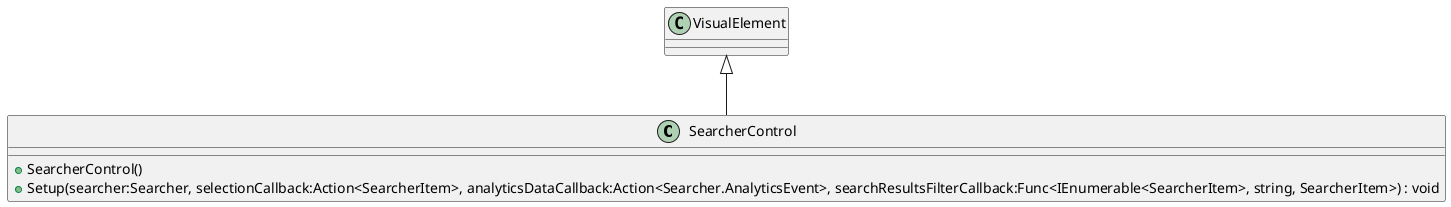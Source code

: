 @startuml
class SearcherControl {
    + SearcherControl()
    + Setup(searcher:Searcher, selectionCallback:Action<SearcherItem>, analyticsDataCallback:Action<Searcher.AnalyticsEvent>, searchResultsFilterCallback:Func<IEnumerable<SearcherItem>, string, SearcherItem>) : void
}
VisualElement <|-- SearcherControl
@enduml
